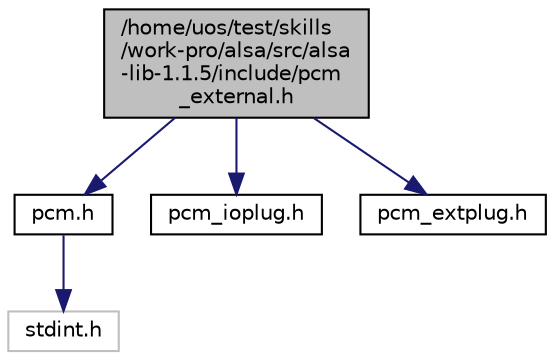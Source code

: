 digraph "/home/uos/test/skills/work-pro/alsa/src/alsa-lib-1.1.5/include/pcm_external.h"
{
  edge [fontname="Helvetica",fontsize="10",labelfontname="Helvetica",labelfontsize="10"];
  node [fontname="Helvetica",fontsize="10",shape=record];
  Node1 [label="/home/uos/test/skills\l/work-pro/alsa/src/alsa\l-lib-1.1.5/include/pcm\l_external.h",height=0.2,width=0.4,color="black", fillcolor="grey75", style="filled", fontcolor="black"];
  Node1 -> Node2 [color="midnightblue",fontsize="10",style="solid",fontname="Helvetica"];
  Node2 [label="pcm.h",height=0.2,width=0.4,color="black", fillcolor="white", style="filled",URL="$pcm_8h.html",tooltip="Application interface library for the ALSA driver. "];
  Node2 -> Node3 [color="midnightblue",fontsize="10",style="solid",fontname="Helvetica"];
  Node3 [label="stdint.h",height=0.2,width=0.4,color="grey75", fillcolor="white", style="filled"];
  Node1 -> Node4 [color="midnightblue",fontsize="10",style="solid",fontname="Helvetica"];
  Node4 [label="pcm_ioplug.h",height=0.2,width=0.4,color="black", fillcolor="white", style="filled",URL="$pcm__ioplug_8h.html",tooltip="External I/O-Plugin SDK. "];
  Node1 -> Node5 [color="midnightblue",fontsize="10",style="solid",fontname="Helvetica"];
  Node5 [label="pcm_extplug.h",height=0.2,width=0.4,color="black", fillcolor="white", style="filled",URL="$pcm__extplug_8h.html",tooltip="External Filter-Plugin SDK. "];
}
